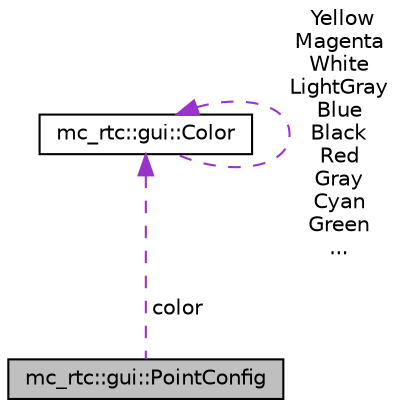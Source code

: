 digraph "mc_rtc::gui::PointConfig"
{
 // INTERACTIVE_SVG=YES
 // LATEX_PDF_SIZE
  edge [fontname="Helvetica",fontsize="10",labelfontname="Helvetica",labelfontsize="10"];
  node [fontname="Helvetica",fontsize="10",shape=record];
  Node1 [label="mc_rtc::gui::PointConfig",height=0.2,width=0.4,color="black", fillcolor="grey75", style="filled", fontcolor="black",tooltip=" "];
  Node2 -> Node1 [dir="back",color="darkorchid3",fontsize="10",style="dashed",label=" color" ,fontname="Helvetica"];
  Node2 [label="mc_rtc::gui::Color",height=0.2,width=0.4,color="black", fillcolor="white", style="filled",URL="$structmc__rtc_1_1gui_1_1Color.html",tooltip=" "];
  Node2 -> Node2 [dir="back",color="darkorchid3",fontsize="10",style="dashed",label=" Yellow\nMagenta\nWhite\nLightGray\nBlue\nBlack\nRed\nGray\nCyan\nGreen\n..." ,fontname="Helvetica"];
}
